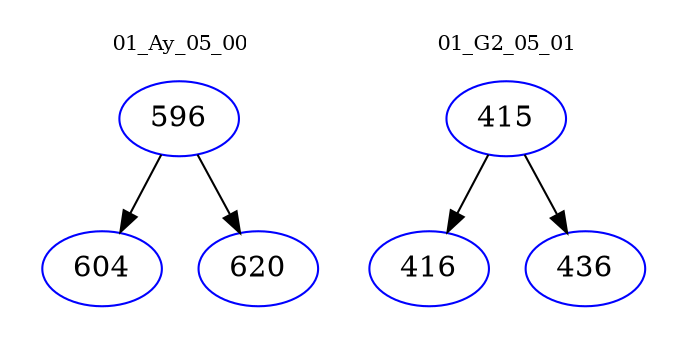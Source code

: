 digraph{
subgraph cluster_0 {
color = white
label = "01_Ay_05_00";
fontsize=10;
T0_596 [label="596", color="blue"]
T0_596 -> T0_604 [color="black"]
T0_604 [label="604", color="blue"]
T0_596 -> T0_620 [color="black"]
T0_620 [label="620", color="blue"]
}
subgraph cluster_1 {
color = white
label = "01_G2_05_01";
fontsize=10;
T1_415 [label="415", color="blue"]
T1_415 -> T1_416 [color="black"]
T1_416 [label="416", color="blue"]
T1_415 -> T1_436 [color="black"]
T1_436 [label="436", color="blue"]
}
}
